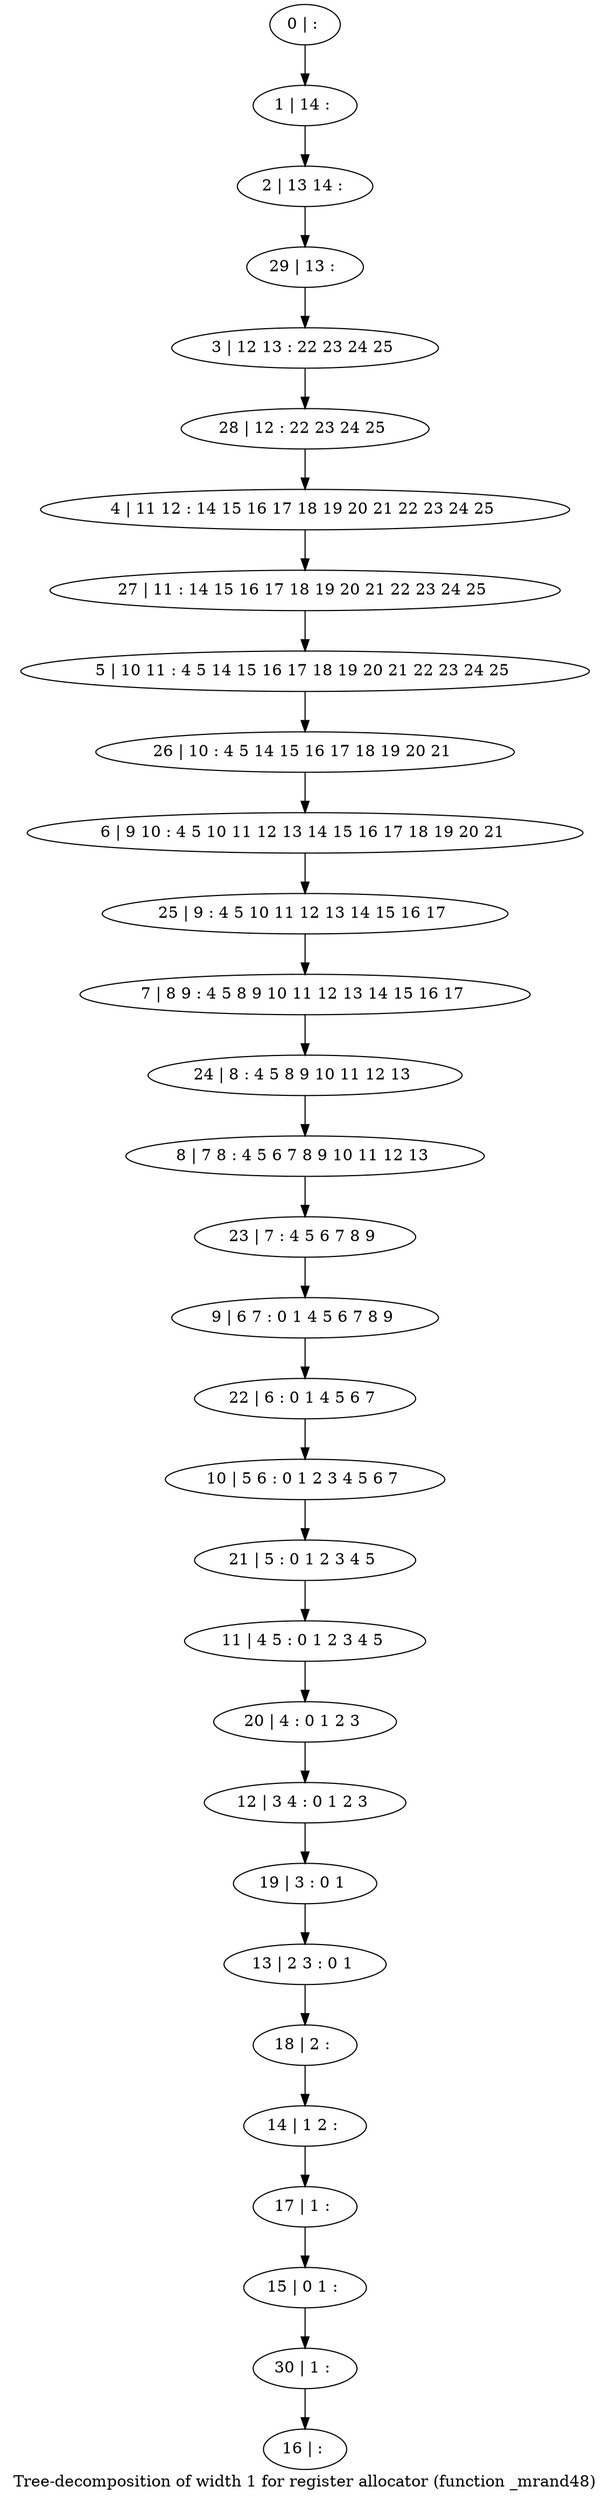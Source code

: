 digraph G {
graph [label="Tree-decomposition of width 1 for register allocator (function _mrand48)"]
0[label="0 | : "];
1[label="1 | 14 : "];
2[label="2 | 13 14 : "];
3[label="3 | 12 13 : 22 23 24 25 "];
4[label="4 | 11 12 : 14 15 16 17 18 19 20 21 22 23 24 25 "];
5[label="5 | 10 11 : 4 5 14 15 16 17 18 19 20 21 22 23 24 25 "];
6[label="6 | 9 10 : 4 5 10 11 12 13 14 15 16 17 18 19 20 21 "];
7[label="7 | 8 9 : 4 5 8 9 10 11 12 13 14 15 16 17 "];
8[label="8 | 7 8 : 4 5 6 7 8 9 10 11 12 13 "];
9[label="9 | 6 7 : 0 1 4 5 6 7 8 9 "];
10[label="10 | 5 6 : 0 1 2 3 4 5 6 7 "];
11[label="11 | 4 5 : 0 1 2 3 4 5 "];
12[label="12 | 3 4 : 0 1 2 3 "];
13[label="13 | 2 3 : 0 1 "];
14[label="14 | 1 2 : "];
15[label="15 | 0 1 : "];
16[label="16 | : "];
17[label="17 | 1 : "];
18[label="18 | 2 : "];
19[label="19 | 3 : 0 1 "];
20[label="20 | 4 : 0 1 2 3 "];
21[label="21 | 5 : 0 1 2 3 4 5 "];
22[label="22 | 6 : 0 1 4 5 6 7 "];
23[label="23 | 7 : 4 5 6 7 8 9 "];
24[label="24 | 8 : 4 5 8 9 10 11 12 13 "];
25[label="25 | 9 : 4 5 10 11 12 13 14 15 16 17 "];
26[label="26 | 10 : 4 5 14 15 16 17 18 19 20 21 "];
27[label="27 | 11 : 14 15 16 17 18 19 20 21 22 23 24 25 "];
28[label="28 | 12 : 22 23 24 25 "];
29[label="29 | 13 : "];
30[label="30 | 1 : "];
0->1 ;
1->2 ;
17->15 ;
14->17 ;
18->14 ;
13->18 ;
19->13 ;
12->19 ;
20->12 ;
11->20 ;
21->11 ;
10->21 ;
22->10 ;
9->22 ;
23->9 ;
8->23 ;
24->8 ;
7->24 ;
25->7 ;
6->25 ;
26->6 ;
5->26 ;
27->5 ;
4->27 ;
28->4 ;
3->28 ;
29->3 ;
2->29 ;
30->16 ;
15->30 ;
}
